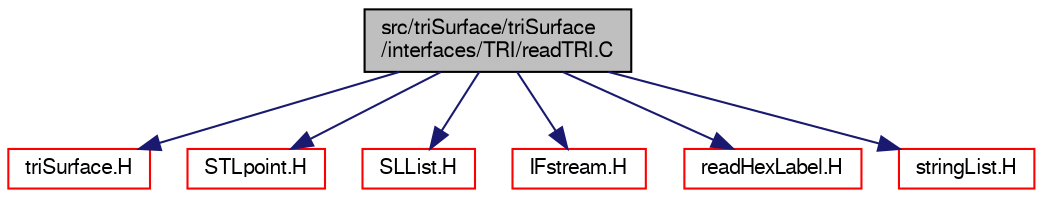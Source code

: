digraph "src/triSurface/triSurface/interfaces/TRI/readTRI.C"
{
  bgcolor="transparent";
  edge [fontname="FreeSans",fontsize="10",labelfontname="FreeSans",labelfontsize="10"];
  node [fontname="FreeSans",fontsize="10",shape=record];
  Node0 [label="src/triSurface/triSurface\l/interfaces/TRI/readTRI.C",height=0.2,width=0.4,color="black", fillcolor="grey75", style="filled", fontcolor="black"];
  Node0 -> Node1 [color="midnightblue",fontsize="10",style="solid",fontname="FreeSans"];
  Node1 [label="triSurface.H",height=0.2,width=0.4,color="red",URL="$a17024.html"];
  Node0 -> Node166 [color="midnightblue",fontsize="10",style="solid",fontname="FreeSans"];
  Node166 [label="STLpoint.H",height=0.2,width=0.4,color="red",URL="$a15188.html"];
  Node0 -> Node62 [color="midnightblue",fontsize="10",style="solid",fontname="FreeSans"];
  Node62 [label="SLList.H",height=0.2,width=0.4,color="red",URL="$a08588.html"];
  Node0 -> Node167 [color="midnightblue",fontsize="10",style="solid",fontname="FreeSans"];
  Node167 [label="IFstream.H",height=0.2,width=0.4,color="red",URL="$a09059.html"];
  Node0 -> Node169 [color="midnightblue",fontsize="10",style="solid",fontname="FreeSans"];
  Node169 [label="readHexLabel.H",height=0.2,width=0.4,color="red",URL="$a09203.html",tooltip="Read a hex label from an input stream. "];
  Node0 -> Node95 [color="midnightblue",fontsize="10",style="solid",fontname="FreeSans"];
  Node95 [label="stringList.H",height=0.2,width=0.4,color="red",URL="$a12614.html"];
}
